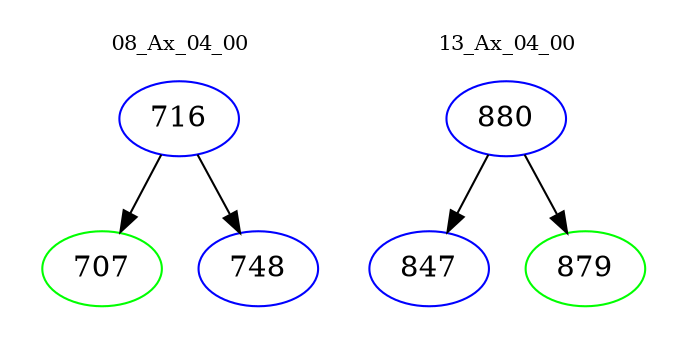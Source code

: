 digraph{
subgraph cluster_0 {
color = white
label = "08_Ax_04_00";
fontsize=10;
T0_716 [label="716", color="blue"]
T0_716 -> T0_707 [color="black"]
T0_707 [label="707", color="green"]
T0_716 -> T0_748 [color="black"]
T0_748 [label="748", color="blue"]
}
subgraph cluster_1 {
color = white
label = "13_Ax_04_00";
fontsize=10;
T1_880 [label="880", color="blue"]
T1_880 -> T1_847 [color="black"]
T1_847 [label="847", color="blue"]
T1_880 -> T1_879 [color="black"]
T1_879 [label="879", color="green"]
}
}
